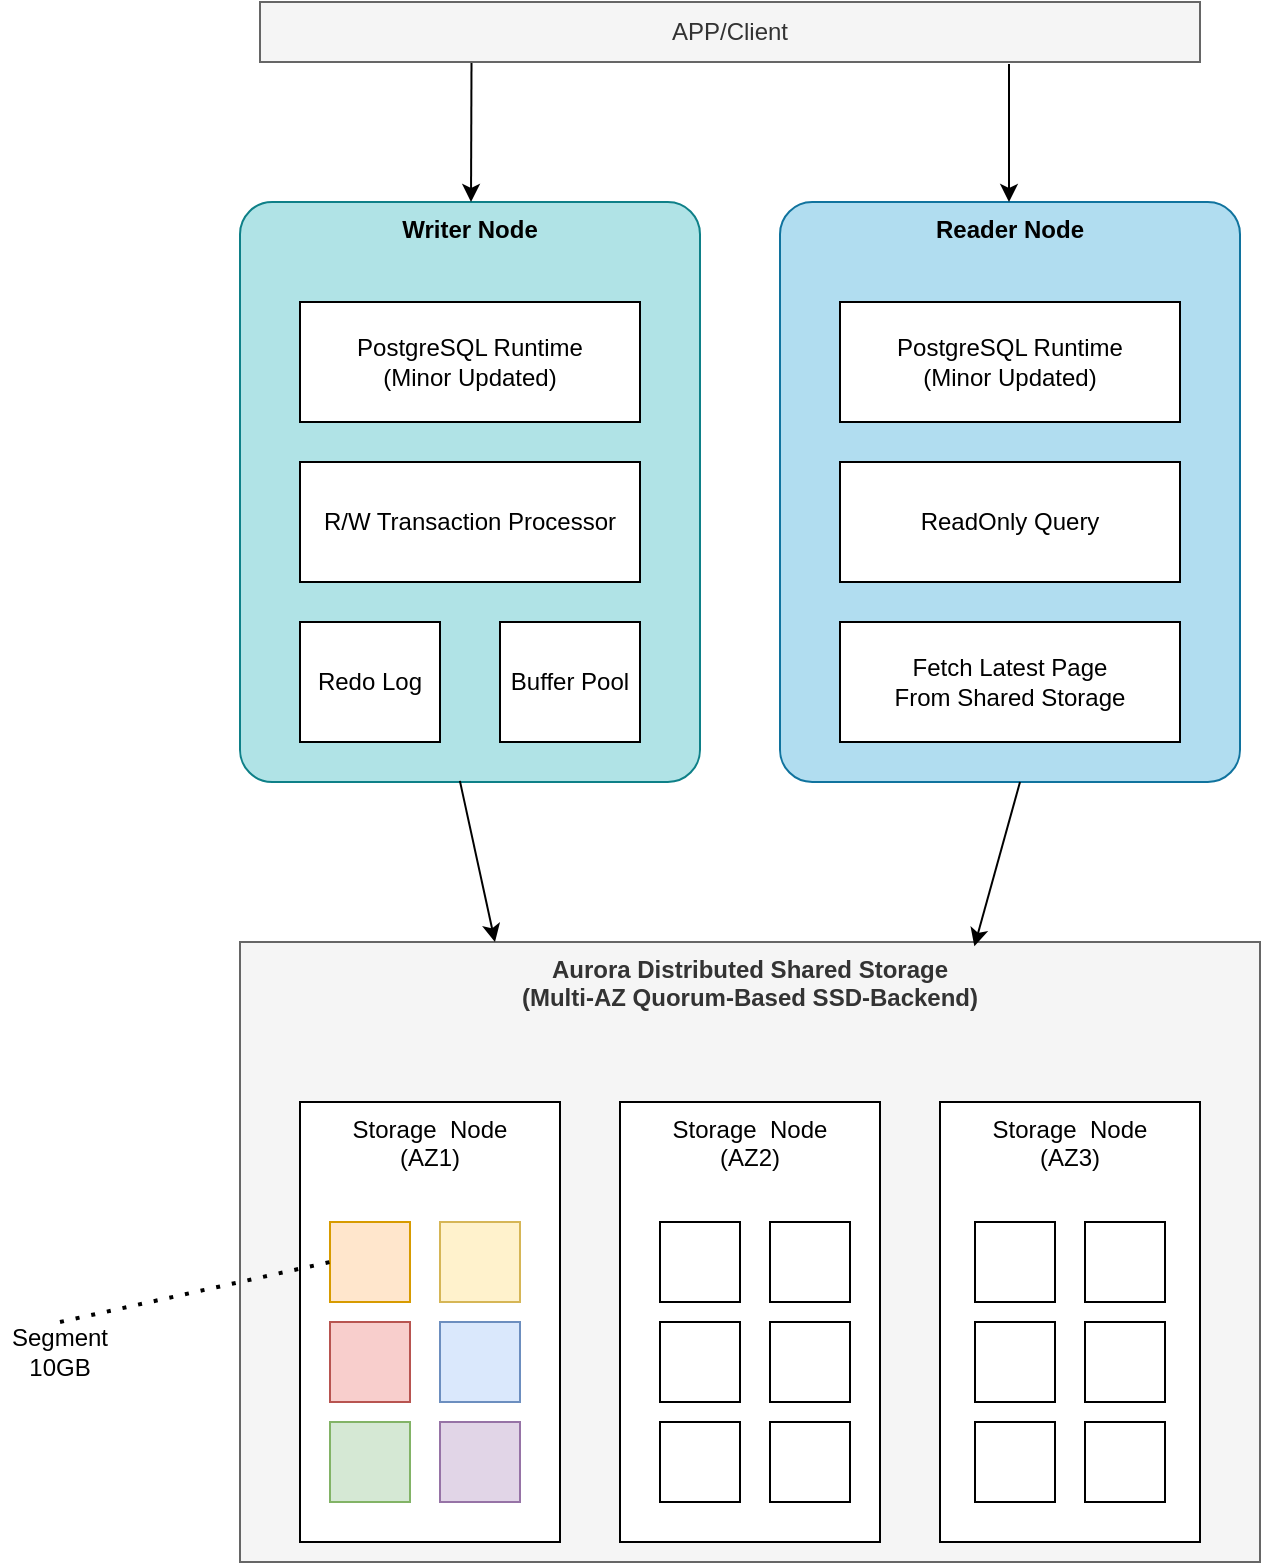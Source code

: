 <mxfile version="28.2.0">
  <diagram name="Page-1" id="s2vAEfCcSGN4AWjy1vzw">
    <mxGraphModel dx="1078" dy="593" grid="1" gridSize="10" guides="1" tooltips="1" connect="1" arrows="1" fold="1" page="1" pageScale="1" pageWidth="850" pageHeight="1100" math="0" shadow="0">
      <root>
        <mxCell id="0" />
        <mxCell id="1" parent="0" />
        <mxCell id="j5r5vbufTEwcB4HRGYw3-1" value="APP/Client" style="rounded=1;whiteSpace=wrap;html=1;arcSize=0;fillColor=#f5f5f5;fontColor=#333333;strokeColor=#666666;" vertex="1" parent="1">
          <mxGeometry x="130" y="90" width="470" height="30" as="geometry" />
        </mxCell>
        <mxCell id="j5r5vbufTEwcB4HRGYw3-2" value="Writer Node" style="rounded=1;whiteSpace=wrap;html=1;arcSize=7;verticalAlign=top;fontStyle=1;fillColor=#b0e3e6;strokeColor=#0e8088;" vertex="1" parent="1">
          <mxGeometry x="120" y="190" width="230" height="290" as="geometry" />
        </mxCell>
        <mxCell id="j5r5vbufTEwcB4HRGYw3-3" value="Reader Node" style="rounded=1;whiteSpace=wrap;html=1;arcSize=7;verticalAlign=top;fontStyle=1;fillColor=#b1ddf0;strokeColor=#10739e;" vertex="1" parent="1">
          <mxGeometry x="390" y="190" width="230" height="290" as="geometry" />
        </mxCell>
        <mxCell id="j5r5vbufTEwcB4HRGYw3-4" value="PostgreSQL Runtime&lt;br&gt;(Minor Updated)" style="rounded=0;whiteSpace=wrap;html=1;" vertex="1" parent="1">
          <mxGeometry x="150" y="240" width="170" height="60" as="geometry" />
        </mxCell>
        <mxCell id="j5r5vbufTEwcB4HRGYw3-5" value="PostgreSQL Runtime&lt;br&gt;(Minor Updated)" style="rounded=0;whiteSpace=wrap;html=1;" vertex="1" parent="1">
          <mxGeometry x="420" y="240" width="170" height="60" as="geometry" />
        </mxCell>
        <mxCell id="j5r5vbufTEwcB4HRGYw3-6" value="R/W Transaction Processor" style="rounded=0;whiteSpace=wrap;html=1;" vertex="1" parent="1">
          <mxGeometry x="150" y="320" width="170" height="60" as="geometry" />
        </mxCell>
        <mxCell id="j5r5vbufTEwcB4HRGYw3-7" value="Redo Log" style="rounded=0;whiteSpace=wrap;html=1;" vertex="1" parent="1">
          <mxGeometry x="150" y="400" width="70" height="60" as="geometry" />
        </mxCell>
        <mxCell id="j5r5vbufTEwcB4HRGYw3-8" value="Buffer Pool" style="rounded=0;whiteSpace=wrap;html=1;" vertex="1" parent="1">
          <mxGeometry x="250" y="400" width="70" height="60" as="geometry" />
        </mxCell>
        <mxCell id="j5r5vbufTEwcB4HRGYw3-9" value="ReadOnly Query" style="rounded=0;whiteSpace=wrap;html=1;" vertex="1" parent="1">
          <mxGeometry x="420" y="320" width="170" height="60" as="geometry" />
        </mxCell>
        <mxCell id="j5r5vbufTEwcB4HRGYw3-10" value="Fetch Latest Page&lt;br&gt;From Shared Storage" style="rounded=0;whiteSpace=wrap;html=1;" vertex="1" parent="1">
          <mxGeometry x="420" y="400" width="170" height="60" as="geometry" />
        </mxCell>
        <mxCell id="j5r5vbufTEwcB4HRGYw3-11" value="Aurora Distributed Shared Storage&lt;br&gt;(Multi-AZ Quorum-Based SSD-Backend)" style="rounded=0;whiteSpace=wrap;html=1;verticalAlign=top;fontStyle=1;fillColor=#f5f5f5;fontColor=#333333;strokeColor=#666666;" vertex="1" parent="1">
          <mxGeometry x="120" y="560" width="510" height="310" as="geometry" />
        </mxCell>
        <mxCell id="j5r5vbufTEwcB4HRGYw3-13" value="" style="endArrow=classic;html=1;rounded=0;exitX=0.225;exitY=1.017;exitDx=0;exitDy=0;exitPerimeter=0;" edge="1" parent="1" source="j5r5vbufTEwcB4HRGYw3-1" target="j5r5vbufTEwcB4HRGYw3-2">
          <mxGeometry width="50" height="50" relative="1" as="geometry">
            <mxPoint x="280" y="330" as="sourcePoint" />
            <mxPoint x="330" y="280" as="targetPoint" />
          </mxGeometry>
        </mxCell>
        <mxCell id="j5r5vbufTEwcB4HRGYw3-14" value="" style="endArrow=classic;html=1;rounded=0;exitX=0.225;exitY=1.017;exitDx=0;exitDy=0;exitPerimeter=0;" edge="1" parent="1">
          <mxGeometry width="50" height="50" relative="1" as="geometry">
            <mxPoint x="504.5" y="121" as="sourcePoint" />
            <mxPoint x="504.5" y="190" as="targetPoint" />
          </mxGeometry>
        </mxCell>
        <mxCell id="j5r5vbufTEwcB4HRGYw3-16" value="Storage&amp;nbsp; Node&lt;br&gt;(AZ1)" style="rounded=0;whiteSpace=wrap;html=1;verticalAlign=top;" vertex="1" parent="1">
          <mxGeometry x="150" y="640" width="130" height="220" as="geometry" />
        </mxCell>
        <mxCell id="j5r5vbufTEwcB4HRGYw3-17" value="Storage&amp;nbsp; Node&lt;br&gt;(AZ2)" style="rounded=0;whiteSpace=wrap;html=1;verticalAlign=top;" vertex="1" parent="1">
          <mxGeometry x="310" y="640" width="130" height="220" as="geometry" />
        </mxCell>
        <mxCell id="j5r5vbufTEwcB4HRGYw3-18" value="Storage&amp;nbsp; Node&lt;br&gt;(AZ3)" style="rounded=0;whiteSpace=wrap;html=1;verticalAlign=top;" vertex="1" parent="1">
          <mxGeometry x="470" y="640" width="130" height="220" as="geometry" />
        </mxCell>
        <mxCell id="j5r5vbufTEwcB4HRGYw3-20" value="" style="whiteSpace=wrap;html=1;aspect=fixed;fillColor=#ffe6cc;strokeColor=#d79b00;" vertex="1" parent="1">
          <mxGeometry x="165" y="700" width="40" height="40" as="geometry" />
        </mxCell>
        <mxCell id="j5r5vbufTEwcB4HRGYw3-21" value="" style="whiteSpace=wrap;html=1;aspect=fixed;fillColor=#fff2cc;strokeColor=#d6b656;" vertex="1" parent="1">
          <mxGeometry x="220" y="700" width="40" height="40" as="geometry" />
        </mxCell>
        <mxCell id="j5r5vbufTEwcB4HRGYw3-22" value="" style="whiteSpace=wrap;html=1;aspect=fixed;fillColor=#f8cecc;strokeColor=#b85450;" vertex="1" parent="1">
          <mxGeometry x="165" y="750" width="40" height="40" as="geometry" />
        </mxCell>
        <mxCell id="j5r5vbufTEwcB4HRGYw3-23" value="" style="whiteSpace=wrap;html=1;aspect=fixed;fillColor=#dae8fc;strokeColor=#6c8ebf;" vertex="1" parent="1">
          <mxGeometry x="220" y="750" width="40" height="40" as="geometry" />
        </mxCell>
        <mxCell id="j5r5vbufTEwcB4HRGYw3-24" value="" style="whiteSpace=wrap;html=1;aspect=fixed;fillColor=#d5e8d4;strokeColor=#82b366;" vertex="1" parent="1">
          <mxGeometry x="165" y="800" width="40" height="40" as="geometry" />
        </mxCell>
        <mxCell id="j5r5vbufTEwcB4HRGYw3-25" value="" style="whiteSpace=wrap;html=1;aspect=fixed;fillColor=#e1d5e7;strokeColor=#9673a6;" vertex="1" parent="1">
          <mxGeometry x="220" y="800" width="40" height="40" as="geometry" />
        </mxCell>
        <mxCell id="j5r5vbufTEwcB4HRGYw3-26" value="" style="whiteSpace=wrap;html=1;aspect=fixed;" vertex="1" parent="1">
          <mxGeometry x="330" y="700" width="40" height="40" as="geometry" />
        </mxCell>
        <mxCell id="j5r5vbufTEwcB4HRGYw3-27" value="" style="whiteSpace=wrap;html=1;aspect=fixed;" vertex="1" parent="1">
          <mxGeometry x="385" y="700" width="40" height="40" as="geometry" />
        </mxCell>
        <mxCell id="j5r5vbufTEwcB4HRGYw3-28" value="" style="whiteSpace=wrap;html=1;aspect=fixed;" vertex="1" parent="1">
          <mxGeometry x="330" y="750" width="40" height="40" as="geometry" />
        </mxCell>
        <mxCell id="j5r5vbufTEwcB4HRGYw3-29" value="" style="whiteSpace=wrap;html=1;aspect=fixed;" vertex="1" parent="1">
          <mxGeometry x="385" y="750" width="40" height="40" as="geometry" />
        </mxCell>
        <mxCell id="j5r5vbufTEwcB4HRGYw3-30" value="" style="whiteSpace=wrap;html=1;aspect=fixed;" vertex="1" parent="1">
          <mxGeometry x="330" y="800" width="40" height="40" as="geometry" />
        </mxCell>
        <mxCell id="j5r5vbufTEwcB4HRGYw3-31" value="" style="whiteSpace=wrap;html=1;aspect=fixed;" vertex="1" parent="1">
          <mxGeometry x="385" y="800" width="40" height="40" as="geometry" />
        </mxCell>
        <mxCell id="j5r5vbufTEwcB4HRGYw3-32" value="" style="whiteSpace=wrap;html=1;aspect=fixed;" vertex="1" parent="1">
          <mxGeometry x="487.5" y="700" width="40" height="40" as="geometry" />
        </mxCell>
        <mxCell id="j5r5vbufTEwcB4HRGYw3-33" value="" style="whiteSpace=wrap;html=1;aspect=fixed;" vertex="1" parent="1">
          <mxGeometry x="542.5" y="700" width="40" height="40" as="geometry" />
        </mxCell>
        <mxCell id="j5r5vbufTEwcB4HRGYw3-34" value="" style="whiteSpace=wrap;html=1;aspect=fixed;" vertex="1" parent="1">
          <mxGeometry x="487.5" y="750" width="40" height="40" as="geometry" />
        </mxCell>
        <mxCell id="j5r5vbufTEwcB4HRGYw3-35" value="" style="whiteSpace=wrap;html=1;aspect=fixed;" vertex="1" parent="1">
          <mxGeometry x="542.5" y="750" width="40" height="40" as="geometry" />
        </mxCell>
        <mxCell id="j5r5vbufTEwcB4HRGYw3-36" value="" style="whiteSpace=wrap;html=1;aspect=fixed;" vertex="1" parent="1">
          <mxGeometry x="487.5" y="800" width="40" height="40" as="geometry" />
        </mxCell>
        <mxCell id="j5r5vbufTEwcB4HRGYw3-37" value="" style="whiteSpace=wrap;html=1;aspect=fixed;" vertex="1" parent="1">
          <mxGeometry x="542.5" y="800" width="40" height="40" as="geometry" />
        </mxCell>
        <mxCell id="j5r5vbufTEwcB4HRGYw3-38" value="" style="endArrow=classic;html=1;rounded=0;exitX=0.478;exitY=0.998;exitDx=0;exitDy=0;exitPerimeter=0;entryX=0.25;entryY=0;entryDx=0;entryDy=0;" edge="1" parent="1" source="j5r5vbufTEwcB4HRGYw3-2" target="j5r5vbufTEwcB4HRGYw3-11">
          <mxGeometry width="50" height="50" relative="1" as="geometry">
            <mxPoint x="280" y="530" as="sourcePoint" />
            <mxPoint x="230" y="569" as="targetPoint" />
          </mxGeometry>
        </mxCell>
        <mxCell id="j5r5vbufTEwcB4HRGYw3-45" value="" style="endArrow=classic;html=1;rounded=0;entryX=0.72;entryY=0.007;entryDx=0;entryDy=0;entryPerimeter=0;" edge="1" parent="1" target="j5r5vbufTEwcB4HRGYw3-11">
          <mxGeometry width="50" height="50" relative="1" as="geometry">
            <mxPoint x="510" y="480" as="sourcePoint" />
            <mxPoint x="510" y="520" as="targetPoint" />
          </mxGeometry>
        </mxCell>
        <mxCell id="j5r5vbufTEwcB4HRGYw3-46" value="Segment&lt;br&gt;10GB" style="text;html=1;align=center;verticalAlign=middle;whiteSpace=wrap;rounded=0;" vertex="1" parent="1">
          <mxGeometry y="750" width="60" height="30" as="geometry" />
        </mxCell>
        <mxCell id="j5r5vbufTEwcB4HRGYw3-47" value="" style="endArrow=none;dashed=1;html=1;dashPattern=1 3;strokeWidth=2;rounded=0;exitX=0.5;exitY=0;exitDx=0;exitDy=0;entryX=0;entryY=0.5;entryDx=0;entryDy=0;" edge="1" parent="1" source="j5r5vbufTEwcB4HRGYw3-46" target="j5r5vbufTEwcB4HRGYw3-20">
          <mxGeometry width="50" height="50" relative="1" as="geometry">
            <mxPoint x="150" y="650" as="sourcePoint" />
            <mxPoint x="200" y="600" as="targetPoint" />
          </mxGeometry>
        </mxCell>
      </root>
    </mxGraphModel>
  </diagram>
</mxfile>
